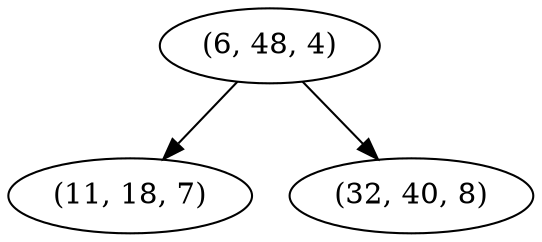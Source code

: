 digraph tree {
    "(6, 48, 4)";
    "(11, 18, 7)";
    "(32, 40, 8)";
    "(6, 48, 4)" -> "(11, 18, 7)";
    "(6, 48, 4)" -> "(32, 40, 8)";
}
